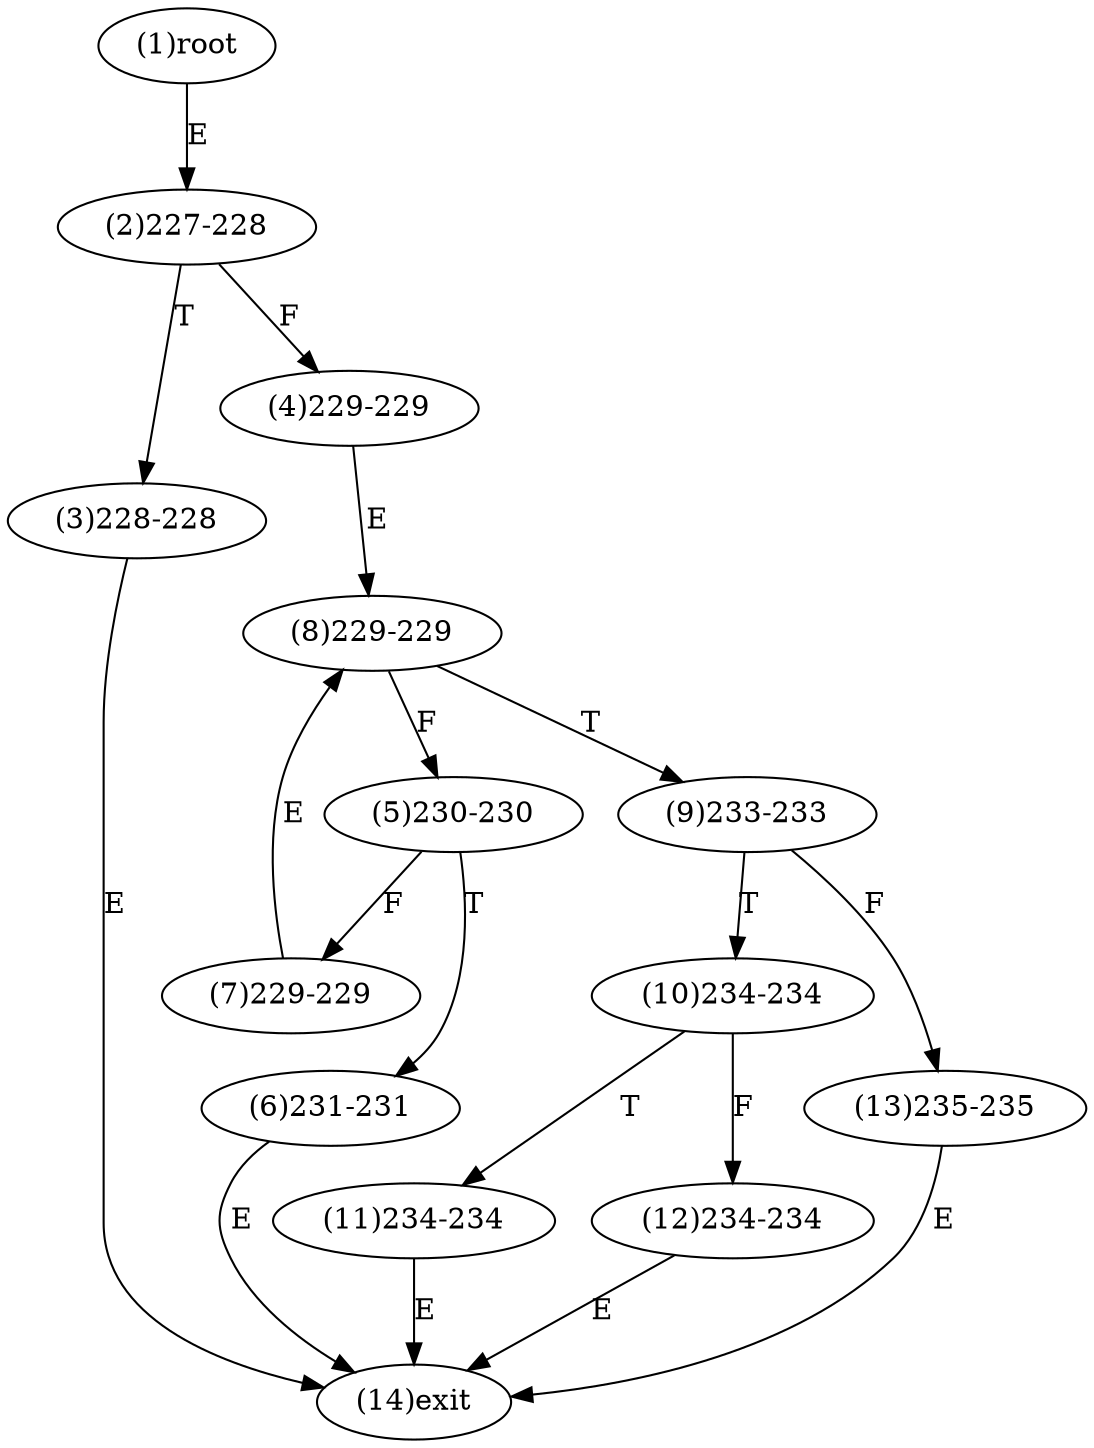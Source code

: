 digraph "" { 
1[ label="(1)root"];
2[ label="(2)227-228"];
3[ label="(3)228-228"];
4[ label="(4)229-229"];
5[ label="(5)230-230"];
6[ label="(6)231-231"];
7[ label="(7)229-229"];
8[ label="(8)229-229"];
9[ label="(9)233-233"];
10[ label="(10)234-234"];
11[ label="(11)234-234"];
12[ label="(12)234-234"];
13[ label="(13)235-235"];
14[ label="(14)exit"];
1->2[ label="E"];
2->4[ label="F"];
2->3[ label="T"];
3->14[ label="E"];
4->8[ label="E"];
5->7[ label="F"];
5->6[ label="T"];
6->14[ label="E"];
7->8[ label="E"];
8->5[ label="F"];
8->9[ label="T"];
9->13[ label="F"];
9->10[ label="T"];
10->12[ label="F"];
10->11[ label="T"];
11->14[ label="E"];
12->14[ label="E"];
13->14[ label="E"];
}